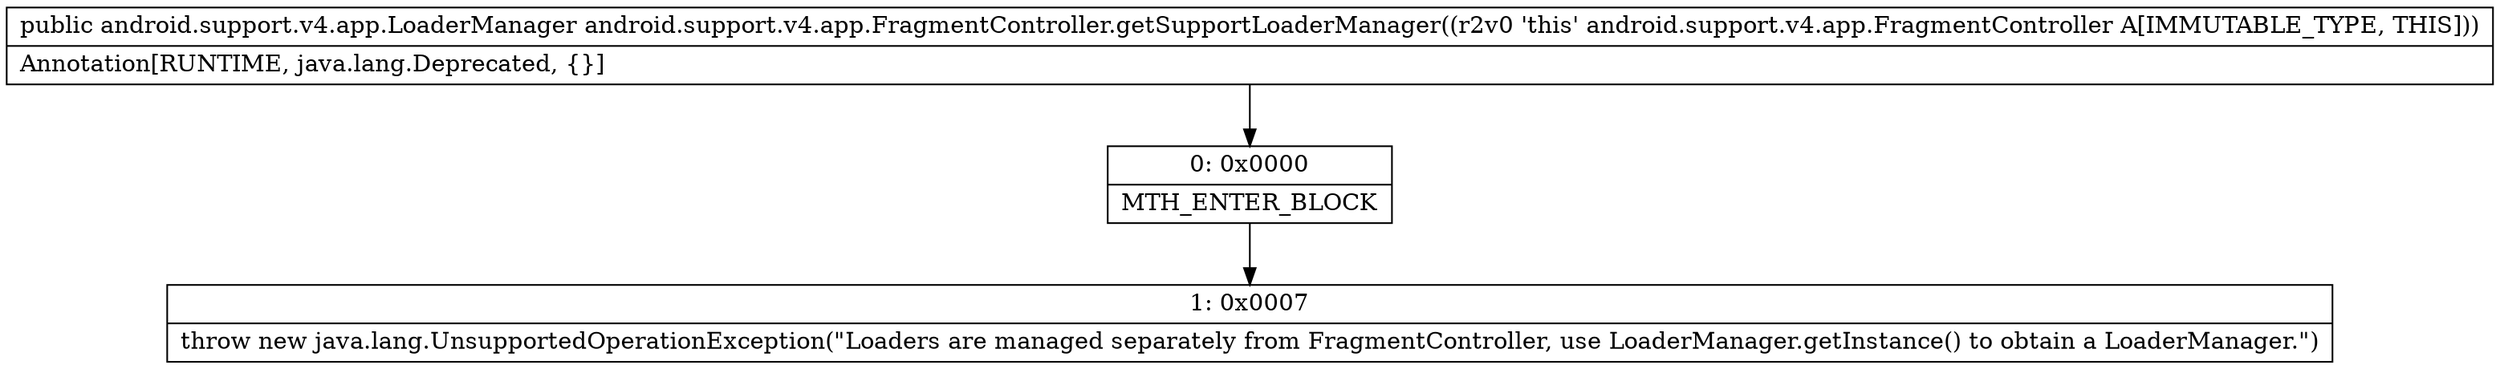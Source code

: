 digraph "CFG forandroid.support.v4.app.FragmentController.getSupportLoaderManager()Landroid\/support\/v4\/app\/LoaderManager;" {
Node_0 [shape=record,label="{0\:\ 0x0000|MTH_ENTER_BLOCK\l}"];
Node_1 [shape=record,label="{1\:\ 0x0007|throw new java.lang.UnsupportedOperationException(\"Loaders are managed separately from FragmentController, use LoaderManager.getInstance() to obtain a LoaderManager.\")\l}"];
MethodNode[shape=record,label="{public android.support.v4.app.LoaderManager android.support.v4.app.FragmentController.getSupportLoaderManager((r2v0 'this' android.support.v4.app.FragmentController A[IMMUTABLE_TYPE, THIS]))  | Annotation[RUNTIME, java.lang.Deprecated, \{\}]\l}"];
MethodNode -> Node_0;
Node_0 -> Node_1;
}

